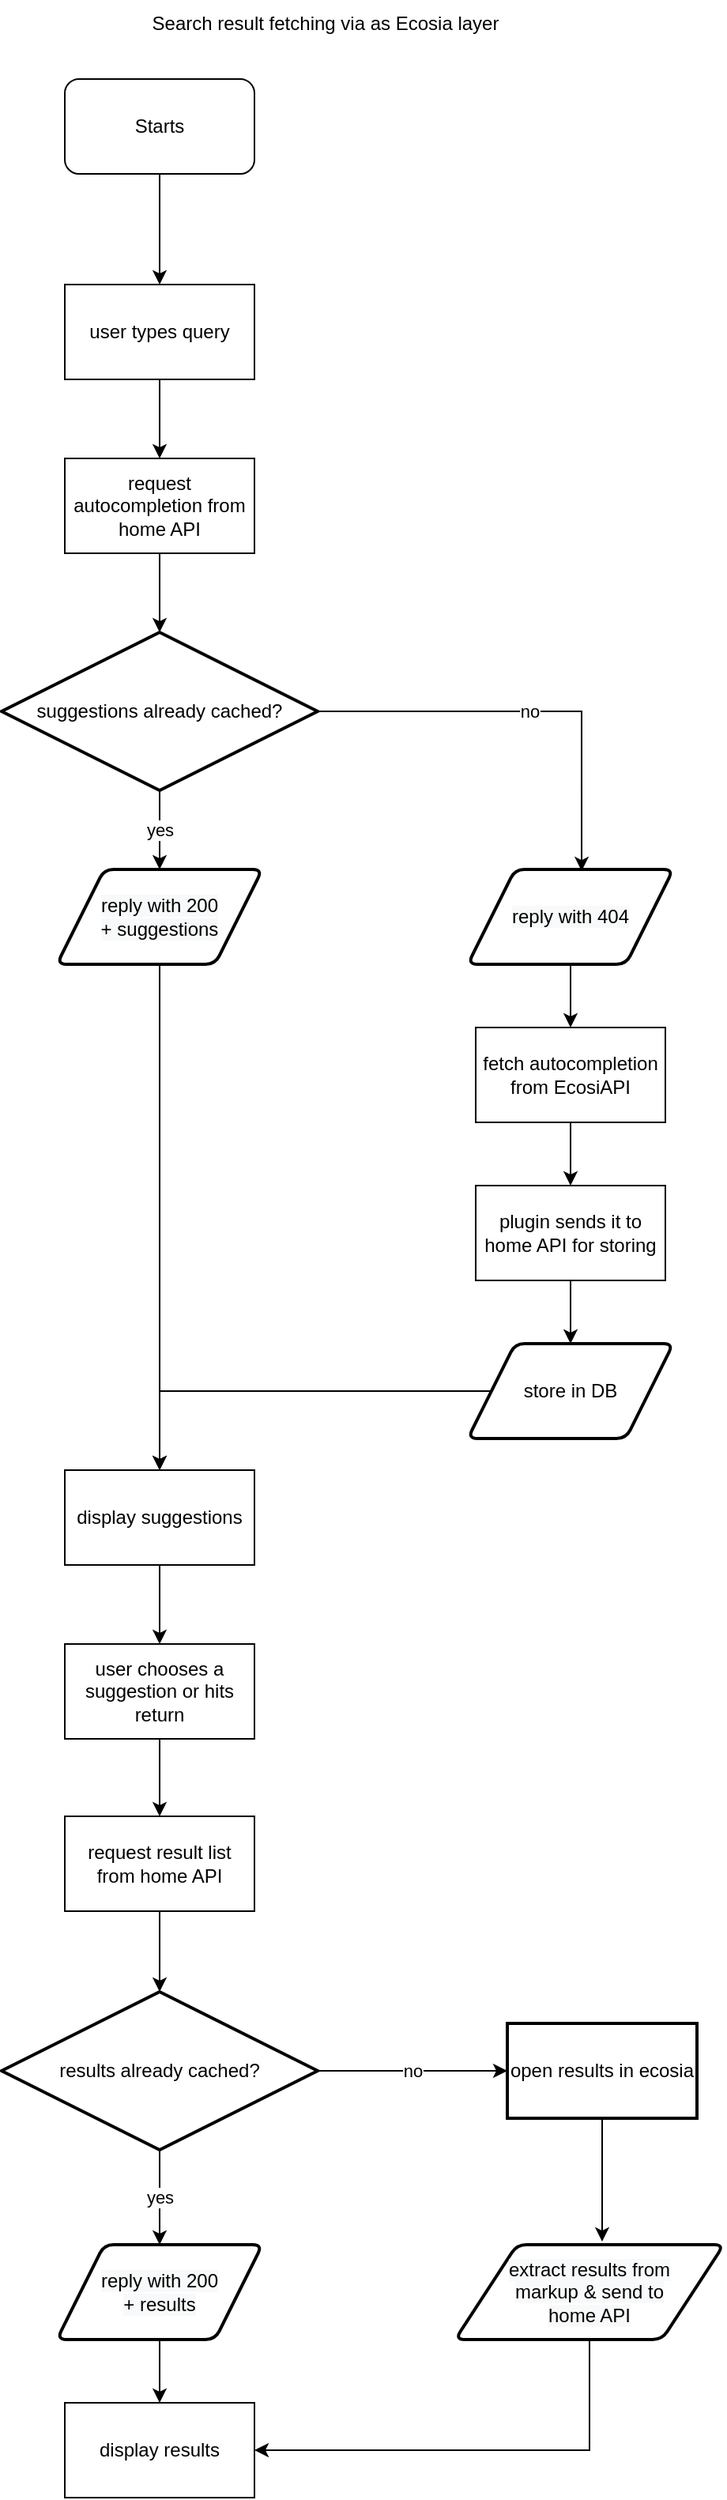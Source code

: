 <mxfile version="15.9.4" type="github">
  <diagram id="vr_wNq3a91SnT4IHoR-0" name="Page-1">
    <mxGraphModel dx="1422" dy="762" grid="1" gridSize="10" guides="1" tooltips="1" connect="1" arrows="1" fold="1" page="1" pageScale="1" pageWidth="827" pageHeight="1169" math="0" shadow="0">
      <root>
        <mxCell id="0" />
        <mxCell id="1" parent="0" />
        <mxCell id="lDmJ39WsxtmxFeOWolQx-5" style="edgeStyle=orthogonalEdgeStyle;rounded=0;orthogonalLoop=1;jettySize=auto;html=1;entryX=0.5;entryY=0;entryDx=0;entryDy=0;" edge="1" parent="1" source="lDmJ39WsxtmxFeOWolQx-2" target="lDmJ39WsxtmxFeOWolQx-3">
          <mxGeometry relative="1" as="geometry" />
        </mxCell>
        <mxCell id="lDmJ39WsxtmxFeOWolQx-2" value="Starts" style="rounded=1;whiteSpace=wrap;html=1;" vertex="1" parent="1">
          <mxGeometry x="50" y="70" width="120" height="60" as="geometry" />
        </mxCell>
        <mxCell id="lDmJ39WsxtmxFeOWolQx-6" style="edgeStyle=orthogonalEdgeStyle;rounded=0;orthogonalLoop=1;jettySize=auto;html=1;entryX=0.5;entryY=0;entryDx=0;entryDy=0;" edge="1" parent="1" source="lDmJ39WsxtmxFeOWolQx-3" target="lDmJ39WsxtmxFeOWolQx-4">
          <mxGeometry relative="1" as="geometry" />
        </mxCell>
        <mxCell id="lDmJ39WsxtmxFeOWolQx-3" value="user types query" style="rounded=0;whiteSpace=wrap;html=1;" vertex="1" parent="1">
          <mxGeometry x="50" y="200" width="120" height="60" as="geometry" />
        </mxCell>
        <mxCell id="lDmJ39WsxtmxFeOWolQx-10" style="edgeStyle=orthogonalEdgeStyle;rounded=0;orthogonalLoop=1;jettySize=auto;html=1;entryX=0.5;entryY=0;entryDx=0;entryDy=0;entryPerimeter=0;" edge="1" parent="1" source="lDmJ39WsxtmxFeOWolQx-4" target="lDmJ39WsxtmxFeOWolQx-9">
          <mxGeometry relative="1" as="geometry" />
        </mxCell>
        <mxCell id="lDmJ39WsxtmxFeOWolQx-4" value="request autocompletion from home API" style="rounded=0;whiteSpace=wrap;html=1;" vertex="1" parent="1">
          <mxGeometry x="50" y="310" width="120" height="60" as="geometry" />
        </mxCell>
        <mxCell id="lDmJ39WsxtmxFeOWolQx-7" value="Search result fetching via as Ecosia layer" style="text;html=1;strokeColor=none;fillColor=none;align=center;verticalAlign=middle;whiteSpace=wrap;rounded=0;" vertex="1" parent="1">
          <mxGeometry x="80" y="20" width="270" height="30" as="geometry" />
        </mxCell>
        <mxCell id="lDmJ39WsxtmxFeOWolQx-29" value="" style="edgeStyle=orthogonalEdgeStyle;rounded=0;orthogonalLoop=1;jettySize=auto;html=1;" edge="1" parent="1" source="lDmJ39WsxtmxFeOWolQx-8" target="lDmJ39WsxtmxFeOWolQx-28">
          <mxGeometry relative="1" as="geometry" />
        </mxCell>
        <mxCell id="lDmJ39WsxtmxFeOWolQx-8" value="display suggestions" style="rounded=0;whiteSpace=wrap;html=1;" vertex="1" parent="1">
          <mxGeometry x="50" y="950" width="120" height="60" as="geometry" />
        </mxCell>
        <mxCell id="lDmJ39WsxtmxFeOWolQx-11" value="yes" style="edgeStyle=orthogonalEdgeStyle;rounded=0;orthogonalLoop=1;jettySize=auto;html=1;entryX=0.5;entryY=0;entryDx=0;entryDy=0;" edge="1" parent="1" source="lDmJ39WsxtmxFeOWolQx-9" target="lDmJ39WsxtmxFeOWolQx-17">
          <mxGeometry relative="1" as="geometry" />
        </mxCell>
        <mxCell id="lDmJ39WsxtmxFeOWolQx-14" value="no" style="edgeStyle=orthogonalEdgeStyle;rounded=0;orthogonalLoop=1;jettySize=auto;html=1;entryX=0.554;entryY=0.017;entryDx=0;entryDy=0;entryPerimeter=0;" edge="1" parent="1" source="lDmJ39WsxtmxFeOWolQx-9" target="lDmJ39WsxtmxFeOWolQx-16">
          <mxGeometry relative="1" as="geometry">
            <mxPoint x="370" y="520" as="targetPoint" />
          </mxGeometry>
        </mxCell>
        <mxCell id="lDmJ39WsxtmxFeOWolQx-9" value="suggestions already cached?" style="strokeWidth=2;html=1;shape=mxgraph.flowchart.decision;whiteSpace=wrap;" vertex="1" parent="1">
          <mxGeometry x="10" y="420" width="200" height="100" as="geometry" />
        </mxCell>
        <mxCell id="lDmJ39WsxtmxFeOWolQx-15" style="edgeStyle=orthogonalEdgeStyle;rounded=0;orthogonalLoop=1;jettySize=auto;html=1;entryX=0.5;entryY=0;entryDx=0;entryDy=0;" edge="1" parent="1" source="lDmJ39WsxtmxFeOWolQx-16" target="lDmJ39WsxtmxFeOWolQx-13">
          <mxGeometry relative="1" as="geometry">
            <mxPoint x="370" y="580" as="sourcePoint" />
          </mxGeometry>
        </mxCell>
        <mxCell id="lDmJ39WsxtmxFeOWolQx-20" style="edgeStyle=orthogonalEdgeStyle;rounded=0;orthogonalLoop=1;jettySize=auto;html=1;entryX=0.5;entryY=0;entryDx=0;entryDy=0;" edge="1" parent="1" source="lDmJ39WsxtmxFeOWolQx-13" target="lDmJ39WsxtmxFeOWolQx-19">
          <mxGeometry relative="1" as="geometry" />
        </mxCell>
        <mxCell id="lDmJ39WsxtmxFeOWolQx-13" value="fetch autocompletion from EcosiAPI" style="rounded=0;whiteSpace=wrap;html=1;" vertex="1" parent="1">
          <mxGeometry x="310" y="670" width="120" height="60" as="geometry" />
        </mxCell>
        <mxCell id="lDmJ39WsxtmxFeOWolQx-16" value="&#xa;&#xa;&lt;span style=&quot;color: rgb(0, 0, 0); font-family: helvetica; font-size: 12px; font-style: normal; font-weight: 400; letter-spacing: normal; text-align: center; text-indent: 0px; text-transform: none; word-spacing: 0px; background-color: rgb(248, 249, 250); display: inline; float: none;&quot;&gt;reply with 404&lt;/span&gt;&#xa;&#xa;" style="shape=parallelogram;html=1;strokeWidth=2;perimeter=parallelogramPerimeter;whiteSpace=wrap;rounded=1;arcSize=12;size=0.23;" vertex="1" parent="1">
          <mxGeometry x="305" y="570" width="130" height="60" as="geometry" />
        </mxCell>
        <mxCell id="lDmJ39WsxtmxFeOWolQx-18" style="edgeStyle=orthogonalEdgeStyle;rounded=0;orthogonalLoop=1;jettySize=auto;html=1;entryX=0.5;entryY=0;entryDx=0;entryDy=0;" edge="1" parent="1" source="lDmJ39WsxtmxFeOWolQx-17" target="lDmJ39WsxtmxFeOWolQx-8">
          <mxGeometry relative="1" as="geometry" />
        </mxCell>
        <mxCell id="lDmJ39WsxtmxFeOWolQx-17" value="&lt;span style=&quot;color: rgb(0 , 0 , 0) ; font-family: &amp;#34;helvetica&amp;#34; ; font-size: 12px ; font-style: normal ; font-weight: 400 ; letter-spacing: normal ; text-align: center ; text-indent: 0px ; text-transform: none ; word-spacing: 0px ; background-color: rgb(248 , 249 , 250) ; display: inline ; float: none&quot;&gt;reply with 200&lt;br&gt;+ suggestions&lt;br&gt;&lt;/span&gt;" style="shape=parallelogram;html=1;strokeWidth=2;perimeter=parallelogramPerimeter;whiteSpace=wrap;rounded=1;arcSize=12;size=0.23;" vertex="1" parent="1">
          <mxGeometry x="45" y="570" width="130" height="60" as="geometry" />
        </mxCell>
        <mxCell id="lDmJ39WsxtmxFeOWolQx-23" style="edgeStyle=orthogonalEdgeStyle;rounded=0;orthogonalLoop=1;jettySize=auto;html=1;" edge="1" parent="1" source="lDmJ39WsxtmxFeOWolQx-19" target="lDmJ39WsxtmxFeOWolQx-22">
          <mxGeometry relative="1" as="geometry" />
        </mxCell>
        <mxCell id="lDmJ39WsxtmxFeOWolQx-19" value="plugin sends it to home API for storing" style="rounded=0;whiteSpace=wrap;html=1;" vertex="1" parent="1">
          <mxGeometry x="310" y="770" width="120" height="60" as="geometry" />
        </mxCell>
        <mxCell id="lDmJ39WsxtmxFeOWolQx-24" style="edgeStyle=orthogonalEdgeStyle;rounded=0;orthogonalLoop=1;jettySize=auto;html=1;entryX=0.5;entryY=0;entryDx=0;entryDy=0;" edge="1" parent="1" source="lDmJ39WsxtmxFeOWolQx-22" target="lDmJ39WsxtmxFeOWolQx-8">
          <mxGeometry relative="1" as="geometry" />
        </mxCell>
        <mxCell id="lDmJ39WsxtmxFeOWolQx-22" value="store in DB" style="shape=parallelogram;html=1;strokeWidth=2;perimeter=parallelogramPerimeter;whiteSpace=wrap;rounded=1;arcSize=12;size=0.23;" vertex="1" parent="1">
          <mxGeometry x="305" y="870" width="130" height="60" as="geometry" />
        </mxCell>
        <mxCell id="lDmJ39WsxtmxFeOWolQx-32" style="edgeStyle=orthogonalEdgeStyle;rounded=0;orthogonalLoop=1;jettySize=auto;html=1;entryX=0.5;entryY=0;entryDx=0;entryDy=0;entryPerimeter=0;" edge="1" parent="1" source="lDmJ39WsxtmxFeOWolQx-25" target="lDmJ39WsxtmxFeOWolQx-31">
          <mxGeometry relative="1" as="geometry" />
        </mxCell>
        <mxCell id="lDmJ39WsxtmxFeOWolQx-25" value="request result list from home API" style="rounded=0;whiteSpace=wrap;html=1;" vertex="1" parent="1">
          <mxGeometry x="50" y="1169" width="120" height="60" as="geometry" />
        </mxCell>
        <mxCell id="lDmJ39WsxtmxFeOWolQx-30" style="edgeStyle=orthogonalEdgeStyle;rounded=0;orthogonalLoop=1;jettySize=auto;html=1;entryX=0.5;entryY=0;entryDx=0;entryDy=0;" edge="1" parent="1" source="lDmJ39WsxtmxFeOWolQx-28" target="lDmJ39WsxtmxFeOWolQx-25">
          <mxGeometry relative="1" as="geometry" />
        </mxCell>
        <mxCell id="lDmJ39WsxtmxFeOWolQx-28" value="user chooses a suggestion or hits return" style="whiteSpace=wrap;html=1;rounded=0;" vertex="1" parent="1">
          <mxGeometry x="50" y="1060" width="120" height="60" as="geometry" />
        </mxCell>
        <mxCell id="lDmJ39WsxtmxFeOWolQx-35" value="no" style="edgeStyle=orthogonalEdgeStyle;rounded=0;orthogonalLoop=1;jettySize=auto;html=1;" edge="1" parent="1" source="lDmJ39WsxtmxFeOWolQx-31" target="lDmJ39WsxtmxFeOWolQx-34">
          <mxGeometry relative="1" as="geometry" />
        </mxCell>
        <mxCell id="lDmJ39WsxtmxFeOWolQx-36" value="yes" style="edgeStyle=orthogonalEdgeStyle;rounded=0;orthogonalLoop=1;jettySize=auto;html=1;entryX=0.5;entryY=0;entryDx=0;entryDy=0;exitX=0.5;exitY=1;exitDx=0;exitDy=0;exitPerimeter=0;" edge="1" parent="1" source="lDmJ39WsxtmxFeOWolQx-31" target="lDmJ39WsxtmxFeOWolQx-42">
          <mxGeometry relative="1" as="geometry">
            <mxPoint x="110" y="1430" as="targetPoint" />
            <Array as="points">
              <mxPoint x="110" y="1410" />
              <mxPoint x="110" y="1410" />
            </Array>
          </mxGeometry>
        </mxCell>
        <mxCell id="lDmJ39WsxtmxFeOWolQx-31" value="results already cached?" style="strokeWidth=2;html=1;shape=mxgraph.flowchart.decision;whiteSpace=wrap;" vertex="1" parent="1">
          <mxGeometry x="10" y="1280" width="200" height="100" as="geometry" />
        </mxCell>
        <mxCell id="lDmJ39WsxtmxFeOWolQx-37" style="edgeStyle=orthogonalEdgeStyle;rounded=0;orthogonalLoop=1;jettySize=auto;html=1;entryX=0.547;entryY=-0.033;entryDx=0;entryDy=0;entryPerimeter=0;" edge="1" parent="1" source="lDmJ39WsxtmxFeOWolQx-34" target="lDmJ39WsxtmxFeOWolQx-45">
          <mxGeometry relative="1" as="geometry">
            <mxPoint x="390" y="1400" as="targetPoint" />
          </mxGeometry>
        </mxCell>
        <mxCell id="lDmJ39WsxtmxFeOWolQx-34" value="open results in ecosia" style="whiteSpace=wrap;html=1;strokeWidth=2;" vertex="1" parent="1">
          <mxGeometry x="330" y="1300" width="120" height="60" as="geometry" />
        </mxCell>
        <mxCell id="lDmJ39WsxtmxFeOWolQx-44" style="edgeStyle=orthogonalEdgeStyle;rounded=0;orthogonalLoop=1;jettySize=auto;html=1;entryX=0.5;entryY=0;entryDx=0;entryDy=0;" edge="1" parent="1" source="lDmJ39WsxtmxFeOWolQx-42" target="lDmJ39WsxtmxFeOWolQx-43">
          <mxGeometry relative="1" as="geometry" />
        </mxCell>
        <mxCell id="lDmJ39WsxtmxFeOWolQx-42" value="&lt;span style=&quot;color: rgb(0 , 0 , 0) ; font-family: &amp;#34;helvetica&amp;#34; ; font-size: 12px ; font-style: normal ; font-weight: 400 ; letter-spacing: normal ; text-align: center ; text-indent: 0px ; text-transform: none ; word-spacing: 0px ; background-color: rgb(248 , 249 , 250) ; display: inline ; float: none&quot;&gt;reply with 200&lt;br&gt;+ results&lt;br&gt;&lt;/span&gt;" style="shape=parallelogram;html=1;strokeWidth=2;perimeter=parallelogramPerimeter;whiteSpace=wrap;rounded=1;arcSize=12;size=0.23;" vertex="1" parent="1">
          <mxGeometry x="45" y="1440" width="130" height="60" as="geometry" />
        </mxCell>
        <mxCell id="lDmJ39WsxtmxFeOWolQx-43" value="display results" style="whiteSpace=wrap;html=1;rounded=0;" vertex="1" parent="1">
          <mxGeometry x="50" y="1540" width="120" height="60" as="geometry" />
        </mxCell>
        <mxCell id="lDmJ39WsxtmxFeOWolQx-46" style="edgeStyle=orthogonalEdgeStyle;rounded=0;orthogonalLoop=1;jettySize=auto;html=1;entryX=1;entryY=0.5;entryDx=0;entryDy=0;exitX=0.5;exitY=1;exitDx=0;exitDy=0;" edge="1" parent="1" source="lDmJ39WsxtmxFeOWolQx-45" target="lDmJ39WsxtmxFeOWolQx-43">
          <mxGeometry relative="1" as="geometry">
            <Array as="points">
              <mxPoint x="382" y="1570" />
            </Array>
          </mxGeometry>
        </mxCell>
        <mxCell id="lDmJ39WsxtmxFeOWolQx-45" value="&lt;span style=&quot;color: rgb(0 , 0 , 0) ; font-family: &amp;#34;helvetica&amp;#34; ; font-size: 12px ; font-style: normal ; font-weight: 400 ; letter-spacing: normal ; text-align: center ; text-indent: 0px ; text-transform: none ; word-spacing: 0px ; background-color: rgb(248 , 249 , 250) ; display: inline ; float: none&quot;&gt;extract results from&lt;br&gt;markup &amp;amp; send to&lt;br&gt;home API&lt;br&gt;&lt;/span&gt;" style="shape=parallelogram;html=1;strokeWidth=2;perimeter=parallelogramPerimeter;whiteSpace=wrap;rounded=1;arcSize=12;size=0.23;" vertex="1" parent="1">
          <mxGeometry x="297" y="1440" width="170" height="60" as="geometry" />
        </mxCell>
      </root>
    </mxGraphModel>
  </diagram>
</mxfile>

